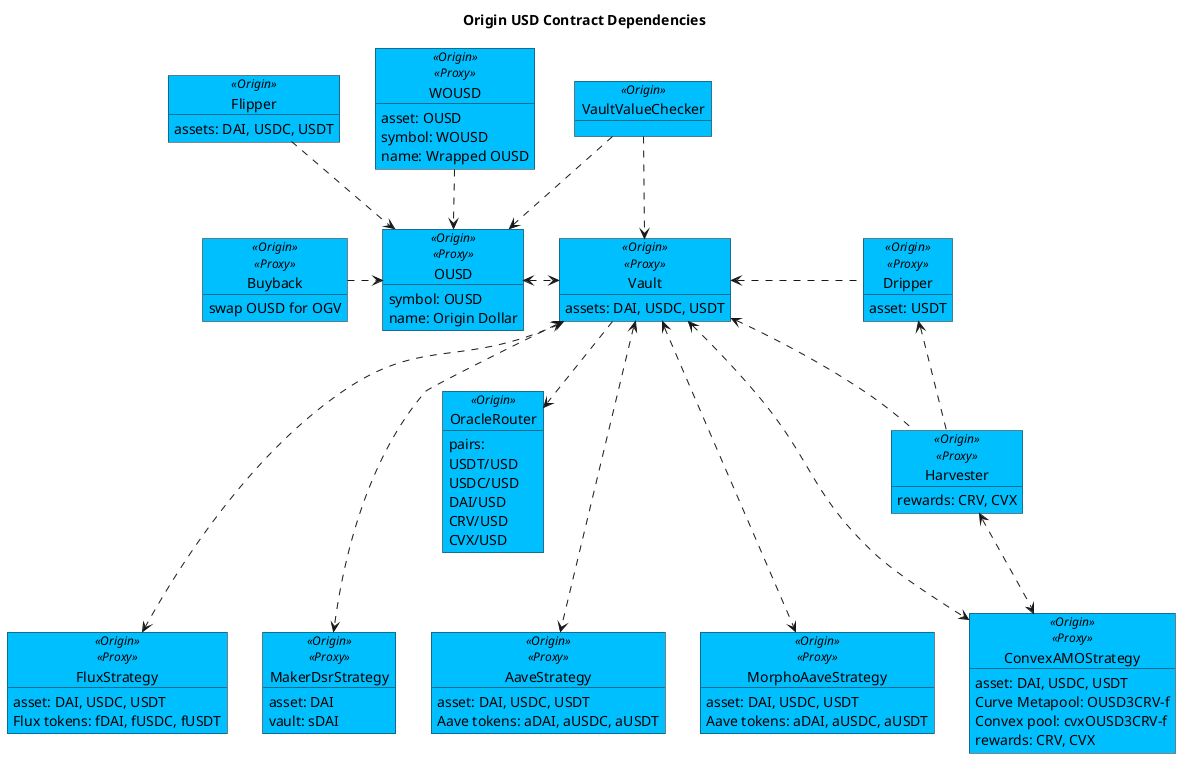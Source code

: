 @startuml

title "Origin USD Contract Dependencies"

object "Dripper" as drip <<Origin>><<Proxy>> #DeepSkyBlue {
    asset: USDT
}

object "VaultValueChecker" as checker <<Origin>> #DeepSkyBlue {
}

object "WOUSD" as wousd <<Origin>><<Proxy>> #DeepSkyBlue {
    asset: OUSD
    symbol: WOUSD
    name: Wrapped OUSD
}

object "Flipper" as flipper <<Origin>> #DeepSkyBlue {
    assets: DAI, USDC, USDT
}

object "OUSD" as ousd <<Origin>><<Proxy>> #DeepSkyBlue {
    symbol: OUSD
    name: Origin Dollar
}

object "Vault" as vault <<Origin>><<Proxy>> #DeepSkyBlue {
    assets: DAI, USDC, USDT  
}

object "Harvester" as harv <<Origin>><<Proxy>> #DeepSkyBlue {
    rewards: CRV, CVX
}

object "Buyback" as buy <<Origin>><<Proxy>> #DeepSkyBlue {
swap OUSD for OGV
}

' Strategies
object "AaveStrategy" as aaveStrat <<Origin>><<Proxy>> #DeepSkyBlue {
    asset: DAI, USDC, USDT
    Aave tokens: aDAI, aUSDC, aUSDT
    ' rewards: AAVE
}
' object "CompoundStrategy" as compStrat <<Origin>><<Proxy>> #DeepSkyBlue {
'     asset: DAI, USDC, USDT
'     compound tokens: cDAI, cUSDC, cUSDT
    ' rewards: COMP
' }
' object "ConvexStrategy" as cvxStrat <<Origin>><<Proxy>> #DeepSkyBlue {
'     asset: DAI, USDC, USDT
'     Curve pool: 3Pool (3CRV)
'     Convex pool: DAI+USDC+USDT
'     rewards: CRV, CVX
' }
object "ConvexAMOStrategy" as amoStrat <<Origin>><<Proxy>> #DeepSkyBlue {
    asset: DAI, USDC, USDT
    Curve Metapool: OUSD3CRV-f
    Convex pool: cvxOUSD3CRV-f
    rewards: CRV, CVX
}
' object "ConvexLUSDMetaStrategy" as cxvLusdStrat <<Origin>><<Proxy>> #DeepSkyBlue {
'     asset: DAI, USDC, USDT
'     Curve Metapool: LUSD3CRV-f
'     Convex pool: cvxLUSD3CRV-f
'     rewards: CRV, CVX
' }
' object "MorphoCompoundStrategy" as morphCompStrat <<Origin>><<Proxy>> #DeepSkyBlue {
'     asset: DAI, USDC, USDT
'     Compound tokens: cDAI, cUSDC, cUSDT
    ' rewards: COMP
' }
object "MorphoAaveStrategy" as morphAaveStrat <<Origin>><<Proxy>> #DeepSkyBlue {
    asset: DAI, USDC, USDT
    Aave tokens: aDAI, aUSDC, aUSDT
    ' rewards: AAVE
}

object "FluxStrategy" as fluxStrat <<Origin>><<Proxy>> #DeepSkyBlue {
    asset: DAI, USDC, USDT
    Flux tokens: fDAI, fUSDC, fUSDT
}

object "MakerDsrStrategy" as dsrStrat <<Origin>><<Proxy>> #DeepSkyBlue {
    asset: DAI
    vault: sDAI
}

' Oracle
object "OracleRouter" as oracle <<Origin>> #DeepSkyBlue {
pairs:
    USDT/USD
    USDC/USD
    DAI/USD
    CRV/USD
    CVX/USD 
}

vault <. drip

checker ..> ousd
checker ..> vault

flipper ..> ousd

vault <.. harv 

wousd ..> ousd
ousd <.> vault
vault ..> oracle

buy .> ousd

' Strategies
vault <...> aaveStrat
' vault <...> compStrat
' vault <...> cvxStrat
vault <...> amoStrat
' vault <...> cxvLusdStrat
' vault <...> morphCompStrat
vault <...> morphAaveStrat
vault <...> fluxStrat
vault <...> dsrStrat

drip <.. harv
' harv <..> cvxStrat
harv <..> amoStrat
' harv <..> cxvLusdStrat


@enduml